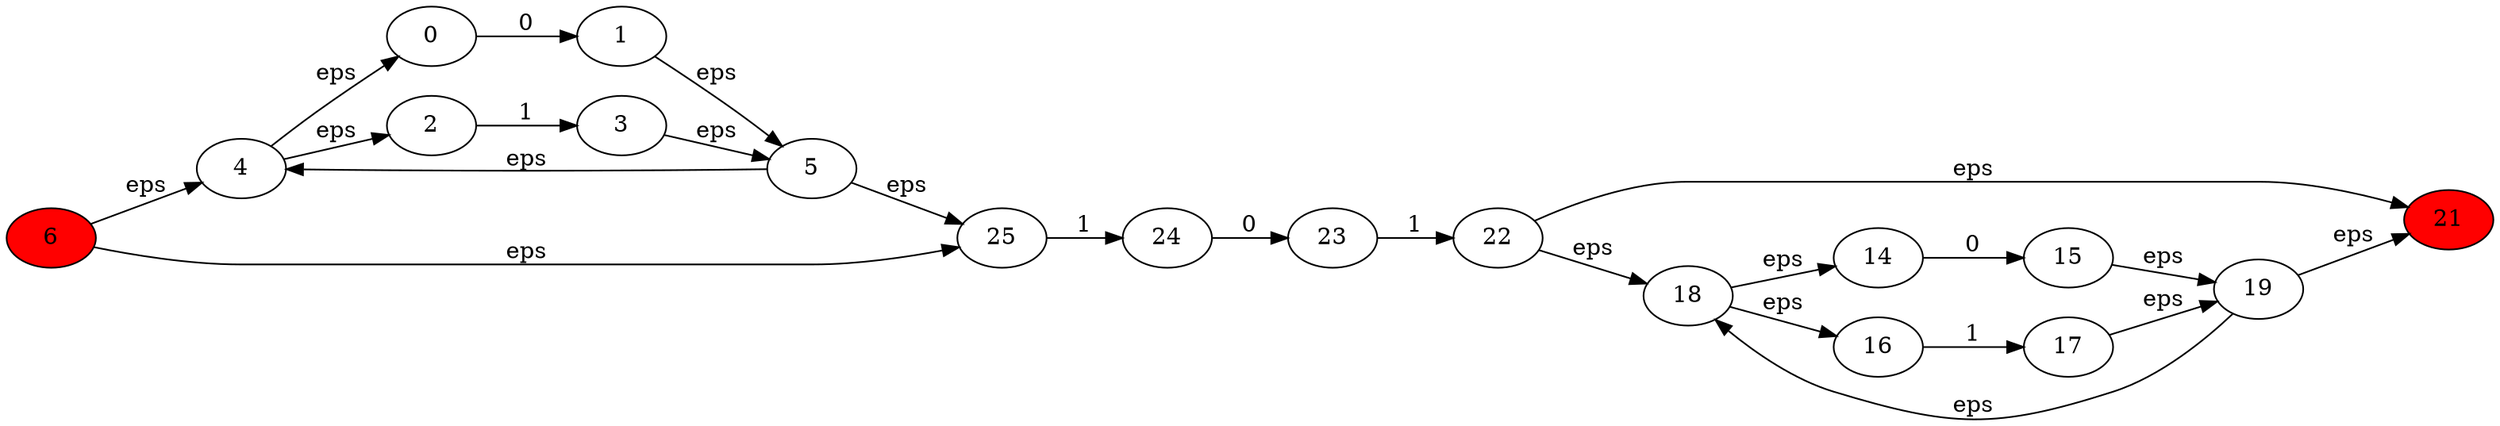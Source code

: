 digraph G{
rankdir = LR;
6[style="filled",fillcolor="red"]
21[style="filled",fillcolor="red"]
0->1[label="0"];
2->3[label="1"];
4->0[label="eps"];
4->2[label="eps"];
1->5[label="eps"];
3->5[label="eps"];
6->4[label="eps"];
5->25[label="eps"];
5->4[label="eps"];
6->25[label="eps"];
25->24[label="1"];
24->23[label="0"];
23->22[label="1"];
14->15[label="0"];
16->17[label="1"];
18->14[label="eps"];
18->16[label="eps"];
15->19[label="eps"];
17->19[label="eps"];
22->18[label="eps"];
19->21[label="eps"];
19->18[label="eps"];
22->21[label="eps"];
}
